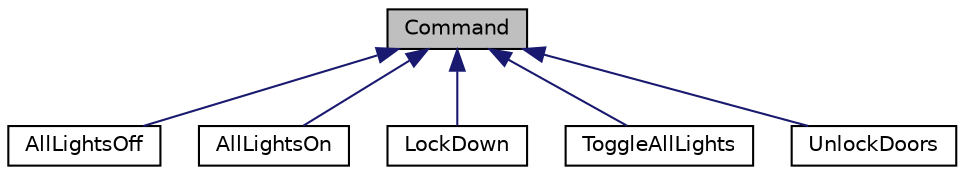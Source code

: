 digraph "Command"
{
 // LATEX_PDF_SIZE
  edge [fontname="Helvetica",fontsize="10",labelfontname="Helvetica",labelfontsize="10"];
  node [fontname="Helvetica",fontsize="10",shape=record];
  Node1 [label="Command",height=0.2,width=0.4,color="black", fillcolor="grey75", style="filled", fontcolor="black",tooltip=" "];
  Node1 -> Node2 [dir="back",color="midnightblue",fontsize="10",style="solid",fontname="Helvetica"];
  Node2 [label="AllLightsOff",height=0.2,width=0.4,color="black", fillcolor="white", style="filled",URL="$classAllLightsOff.html",tooltip=" "];
  Node1 -> Node3 [dir="back",color="midnightblue",fontsize="10",style="solid",fontname="Helvetica"];
  Node3 [label="AllLightsOn",height=0.2,width=0.4,color="black", fillcolor="white", style="filled",URL="$classAllLightsOn.html",tooltip=" "];
  Node1 -> Node4 [dir="back",color="midnightblue",fontsize="10",style="solid",fontname="Helvetica"];
  Node4 [label="LockDown",height=0.2,width=0.4,color="black", fillcolor="white", style="filled",URL="$classLockDown.html",tooltip=" "];
  Node1 -> Node5 [dir="back",color="midnightblue",fontsize="10",style="solid",fontname="Helvetica"];
  Node5 [label="ToggleAllLights",height=0.2,width=0.4,color="black", fillcolor="white", style="filled",URL="$classToggleAllLights.html",tooltip=" "];
  Node1 -> Node6 [dir="back",color="midnightblue",fontsize="10",style="solid",fontname="Helvetica"];
  Node6 [label="UnlockDoors",height=0.2,width=0.4,color="black", fillcolor="white", style="filled",URL="$classUnlockDoors.html",tooltip=" "];
}
